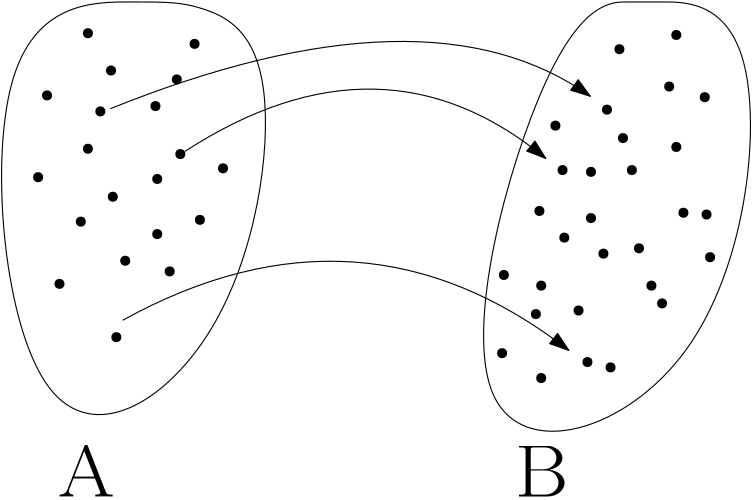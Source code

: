 <?xml version="1.0"?>
<!DOCTYPE ipe SYSTEM "ipe.dtd">
<ipe version="70218" creator="Ipe 7.2.23">
<info created="D:20210214213706" modified="D:20210214213707"/>
<ipestyle name="basic">
<symbol name="arrow/arc(spx)">
<path stroke="sym-stroke" fill="sym-stroke" pen="sym-pen">
0 0 m
-1 0.333 l
-1 -0.333 l
h
</path>
</symbol>
<symbol name="arrow/farc(spx)">
<path stroke="sym-stroke" fill="white" pen="sym-pen">
0 0 m
-1 0.333 l
-1 -0.333 l
h
</path>
</symbol>
<symbol name="arrow/ptarc(spx)">
<path stroke="sym-stroke" fill="sym-stroke" pen="sym-pen">
0 0 m
-1 0.333 l
-0.8 0 l
-1 -0.333 l
h
</path>
</symbol>
<symbol name="arrow/fptarc(spx)">
<path stroke="sym-stroke" fill="white" pen="sym-pen">
0 0 m
-1 0.333 l
-0.8 0 l
-1 -0.333 l
h
</path>
</symbol>
<symbol name="mark/circle(sx)" transformations="translations">
<path fill="sym-stroke">
0.6 0 0 0.6 0 0 e
0.4 0 0 0.4 0 0 e
</path>
</symbol>
<symbol name="mark/disk(sx)" transformations="translations">
<path fill="sym-stroke">
0.6 0 0 0.6 0 0 e
</path>
</symbol>
<symbol name="mark/fdisk(sfx)" transformations="translations">
<group>
<path fill="sym-fill">
0.5 0 0 0.5 0 0 e
</path>
<path fill="sym-stroke" fillrule="eofill">
0.6 0 0 0.6 0 0 e
0.4 0 0 0.4 0 0 e
</path>
</group>
</symbol>
<symbol name="mark/box(sx)" transformations="translations">
<path fill="sym-stroke" fillrule="eofill">
-0.6 -0.6 m
0.6 -0.6 l
0.6 0.6 l
-0.6 0.6 l
h
-0.4 -0.4 m
0.4 -0.4 l
0.4 0.4 l
-0.4 0.4 l
h
</path>
</symbol>
<symbol name="mark/square(sx)" transformations="translations">
<path fill="sym-stroke">
-0.6 -0.6 m
0.6 -0.6 l
0.6 0.6 l
-0.6 0.6 l
h
</path>
</symbol>
<symbol name="mark/fsquare(sfx)" transformations="translations">
<group>
<path fill="sym-fill">
-0.5 -0.5 m
0.5 -0.5 l
0.5 0.5 l
-0.5 0.5 l
h
</path>
<path fill="sym-stroke" fillrule="eofill">
-0.6 -0.6 m
0.6 -0.6 l
0.6 0.6 l
-0.6 0.6 l
h
-0.4 -0.4 m
0.4 -0.4 l
0.4 0.4 l
-0.4 0.4 l
h
</path>
</group>
</symbol>
<symbol name="mark/cross(sx)" transformations="translations">
<group>
<path fill="sym-stroke">
-0.43 -0.57 m
0.57 0.43 l
0.43 0.57 l
-0.57 -0.43 l
h
</path>
<path fill="sym-stroke">
-0.43 0.57 m
0.57 -0.43 l
0.43 -0.57 l
-0.57 0.43 l
h
</path>
</group>
</symbol>
<symbol name="arrow/fnormal(spx)">
<path stroke="sym-stroke" fill="white" pen="sym-pen">
0 0 m
-1 0.333 l
-1 -0.333 l
h
</path>
</symbol>
<symbol name="arrow/pointed(spx)">
<path stroke="sym-stroke" fill="sym-stroke" pen="sym-pen">
0 0 m
-1 0.333 l
-0.8 0 l
-1 -0.333 l
h
</path>
</symbol>
<symbol name="arrow/fpointed(spx)">
<path stroke="sym-stroke" fill="white" pen="sym-pen">
0 0 m
-1 0.333 l
-0.8 0 l
-1 -0.333 l
h
</path>
</symbol>
<symbol name="arrow/linear(spx)">
<path stroke="sym-stroke" pen="sym-pen">
-1 0.333 m
0 0 l
-1 -0.333 l
</path>
</symbol>
<symbol name="arrow/fdouble(spx)">
<path stroke="sym-stroke" fill="white" pen="sym-pen">
0 0 m
-1 0.333 l
-1 -0.333 l
h
-1 0 m
-2 0.333 l
-2 -0.333 l
h
</path>
</symbol>
<symbol name="arrow/double(spx)">
<path stroke="sym-stroke" fill="sym-stroke" pen="sym-pen">
0 0 m
-1 0.333 l
-1 -0.333 l
h
-1 0 m
-2 0.333 l
-2 -0.333 l
h
</path>
</symbol>
<symbol name="arrow/mid-normal(spx)">
<path stroke="sym-stroke" fill="sym-stroke" pen="sym-pen">
0.5 0 m
-0.5 0.333 l
-0.5 -0.333 l
h
</path>
</symbol>
<symbol name="arrow/mid-fnormal(spx)">
<path stroke="sym-stroke" fill="white" pen="sym-pen">
0.5 0 m
-0.5 0.333 l
-0.5 -0.333 l
h
</path>
</symbol>
<symbol name="arrow/mid-pointed(spx)">
<path stroke="sym-stroke" fill="sym-stroke" pen="sym-pen">
0.5 0 m
-0.5 0.333 l
-0.3 0 l
-0.5 -0.333 l
h
</path>
</symbol>
<symbol name="arrow/mid-fpointed(spx)">
<path stroke="sym-stroke" fill="white" pen="sym-pen">
0.5 0 m
-0.5 0.333 l
-0.3 0 l
-0.5 -0.333 l
h
</path>
</symbol>
<symbol name="arrow/mid-double(spx)">
<path stroke="sym-stroke" fill="sym-stroke" pen="sym-pen">
1 0 m
0 0.333 l
0 -0.333 l
h
0 0 m
-1 0.333 l
-1 -0.333 l
h
</path>
</symbol>
<symbol name="arrow/mid-fdouble(spx)">
<path stroke="sym-stroke" fill="white" pen="sym-pen">
1 0 m
0 0.333 l
0 -0.333 l
h
0 0 m
-1 0.333 l
-1 -0.333 l
h
</path>
</symbol>
<anglesize name="22.5 deg" value="22.5"/>
<anglesize name="30 deg" value="30"/>
<anglesize name="45 deg" value="45"/>
<anglesize name="60 deg" value="60"/>
<anglesize name="90 deg" value="90"/>
<arrowsize name="large" value="10"/>
<arrowsize name="small" value="5"/>
<arrowsize name="tiny" value="3"/>
<color name="blue" value="0 0 1"/>
<color name="brown" value="0.647 0.165 0.165"/>
<color name="darkblue" value="0 0 0.545"/>
<color name="darkcyan" value="0 0.545 0.545"/>
<color name="darkgray" value="0.663"/>
<color name="darkgreen" value="0 0.392 0"/>
<color name="darkmagenta" value="0.545 0 0.545"/>
<color name="darkorange" value="1 0.549 0"/>
<color name="darkred" value="0.545 0 0"/>
<color name="gold" value="1 0.843 0"/>
<color name="gray" value="0.745"/>
<color name="green" value="0 1 0"/>
<color name="lightblue" value="0.678 0.847 0.902"/>
<color name="lightcyan" value="0.878 1 1"/>
<color name="lightgray" value="0.827"/>
<color name="lightgreen" value="0.565 0.933 0.565"/>
<color name="lightyellow" value="1 1 0.878"/>
<color name="navy" value="0 0 0.502"/>
<color name="orange" value="1 0.647 0"/>
<color name="pink" value="1 0.753 0.796"/>
<color name="purple" value="0.627 0.125 0.941"/>
<color name="red" value="1 0 0"/>
<color name="seagreen" value="0.18 0.545 0.341"/>
<color name="turquoise" value="0.251 0.878 0.816"/>
<color name="violet" value="0.933 0.51 0.933"/>
<color name="yellow" value="1 1 0"/>
<dashstyle name="dash dot dotted" value="[4 2 1 2 1 2] 0"/>
<dashstyle name="dash dotted" value="[4 2 1 2] 0"/>
<dashstyle name="dashed" value="[4] 0"/>
<dashstyle name="dotted" value="[1 3] 0"/>
<gridsize name="10 pts (~3.5 mm)" value="10"/>
<gridsize name="14 pts (~5 mm)" value="14"/>
<gridsize name="16 pts (~6 mm)" value="16"/>
<gridsize name="20 pts (~7 mm)" value="20"/>
<gridsize name="28 pts (~10 mm)" value="28"/>
<gridsize name="32 pts (~12 mm)" value="32"/>
<gridsize name="4 pts" value="4"/>
<gridsize name="56 pts (~20 mm)" value="56"/>
<gridsize name="8 pts (~3 mm)" value="8"/>
<opacity name="10%" value="0.1"/>
<opacity name="30%" value="0.3"/>
<opacity name="50%" value="0.5"/>
<opacity name="75%" value="0.75"/>
<pen name="fat" value="1.2"/>
<pen name="heavier" value="0.8"/>
<pen name="ultrafat" value="2"/>
<symbolsize name="large" value="5"/>
<symbolsize name="small" value="2"/>
<symbolsize name="tiny" value="1.1"/>
<textsize name="Huge" value="\Huge"/>
<textsize name="LARGE" value="\LARGE"/>
<textsize name="Large" value="\Large"/>
<textsize name="footnote" value="\footnotesize"/>
<textsize name="huge" value="\huge"/>
<textsize name="large" value="\large"/>
<textsize name="small" value="\small"/>
<textsize name="tiny" value="\tiny"/>
<textstyle name="center" begin="\begin{center}" end="\end{center}"/>
<textstyle name="item" begin="\begin{itemize}\item{}" end="\end{itemize}"/>
<textstyle name="itemize" begin="\begin{itemize}" end="\end{itemize}"/>
<tiling name="falling" angle="-60" step="4" width="1"/>
<tiling name="rising" angle="30" step="4" width="1"/>
</ipestyle>
<page>
<layer name="alpha"/>
<view layers="alpha" active="alpha"/>
<path layer="alpha" stroke="black">
80 736
96 560
176 608
192 720
160 736
144 736 u
</path>
<path stroke="black">
288 736
240 560
352 592
368 736
320 736
320 736 u
</path>
<use name="mark/disk(sx)" pos="125.218 696.592" size="normal" stroke="black"/>
<use name="mark/disk(sx)" pos="152.736 708.111" size="normal" stroke="black"/>
<use name="mark/disk(sx)" pos="145.696 672.273" size="normal" stroke="black"/>
<use name="mark/disk(sx)" pos="110.499 634.516" size="normal" stroke="black"/>
<use name="mark/disk(sx)" pos="130.977 615.317" size="normal" stroke="black"/>
<use name="mark/disk(sx)" pos="150.176 638.995" size="normal" stroke="black"/>
<use name="mark/disk(sx)" pos="118.178 656.914" size="normal" stroke="black"/>
<use name="mark/disk(sx)" pos="154.016 681.233" size="normal" stroke="black"/>
<use name="mark/disk(sx)" pos="161.055 657.554" size="normal" stroke="black"/>
<use name="mark/disk(sx)" pos="120.738 683.152" size="normal" stroke="black"/>
<use name="mark/disk(sx)" pos="120.738 724.75" size="normal" stroke="black"/>
<use name="mark/disk(sx)" pos="102.819 672.913" size="normal" stroke="black"/>
<use name="mark/disk(sx)" pos="129.697 665.874" size="normal" stroke="black"/>
<use name="mark/disk(sx)" pos="134.177 642.835" size="normal" stroke="black"/>
<use name="mark/disk(sx)" pos="145.696 652.434" size="normal" stroke="black"/>
<use name="mark/disk(sx)" pos="145.056 698.511" size="normal" stroke="black"/>
<use name="mark/disk(sx)" pos="129.057 711.311" size="normal" stroke="black"/>
<use name="mark/disk(sx)" pos="106.019 702.351" size="normal" stroke="black"/>
<use name="mark/disk(sx)" pos="159.135 720.91" size="normal" stroke="black"/>
<use name="mark/disk(sx)" pos="169.375 676.113" size="normal" stroke="black"/>
<use name="mark/disk(sx)" pos="307.605 697.232" size="normal" stroke="black"/>
<use name="mark/disk(sx)" pos="342.803 701.711" size="normal" stroke="black"/>
<use name="mark/disk(sx)" pos="335.124 660.114" size="normal" stroke="black"/>
<use name="mark/disk(sx)" pos="297.366 624.916" size="normal" stroke="black"/>
<use name="mark/disk(sx)" pos="269.848 609.557" size="normal" stroke="black"/>
<use name="mark/disk(sx)" pos="300.566 606.358" size="normal" stroke="black"/>
<use name="mark/disk(sx)" pos="323.604 633.876" size="normal" stroke="black"/>
<use name="mark/disk(sx)" pos="270.488 637.715" size="normal" stroke="black"/>
<use name="mark/disk(sx)" pos="301.846 658.194" size="normal" stroke="black"/>
<use name="mark/disk(sx)" pos="313.365 686.992" size="normal" stroke="black"/>
<use name="mark/disk(sx)" pos="291.606 675.473" size="normal" stroke="black"/>
<use name="mark/disk(sx)" pos="283.927 633.876" size="normal" stroke="black"/>
<use name="mark/disk(sx)" pos="306.325 645.395" size="normal" stroke="black"/>
<use name="mark/disk(sx)" pos="316.565 675.473" size="normal" stroke="black"/>
<use name="mark/disk(sx)" pos="283.287 660.754" size="normal" stroke="black"/>
<use name="mark/disk(sx)" pos="301.846 674.833" size="normal" stroke="black"/>
<use name="mark/disk(sx)" pos="332.564 683.792" size="normal" stroke="black"/>
<use name="mark/disk(sx)" pos="343.443 659.474" size="normal" stroke="black"/>
<use name="mark/disk(sx)" pos="327.444 627.476" size="normal" stroke="black"/>
<use name="mark/disk(sx)" pos="330.004 705.551" size="normal" stroke="black"/>
<use name="mark/disk(sx)" pos="312.085 718.99" size="normal" stroke="black"/>
<use name="mark/disk(sx)" pos="332.564 724.11" size="normal" stroke="black"/>
<use name="mark/disk(sx)" pos="289.047 691.472" size="normal" stroke="black"/>
<use name="mark/disk(sx)" pos="308.885 604.438" size="normal" stroke="black"/>
<use name="mark/disk(sx)" pos="283.927 600.598" size="normal" stroke="black"/>
<use name="mark/disk(sx)" pos="282.007 623.636" size="normal" stroke="black"/>
<use name="mark/disk(sx)" pos="292.246 651.155" size="normal" stroke="black"/>
<use name="mark/disk(sx)" pos="319.125 647.315" size="normal" stroke="black"/>
<use name="mark/disk(sx)" pos="344.723 644.115" size="normal" stroke="black"/>
<text matrix="1.19191 0 0 1.08072 -34.7643 -60.7163" pos="121.378 572.44" stroke="black" type="label" width="17.185" height="16.934" depth="0" valign="baseline" size="Huge">A</text>
<text matrix="1.00146 0 0 0.946719 0.553396 18.8381" pos="129.125 579.099" stroke="black" type="label" width="0" height="0" depth="0" valign="baseline" size="Huge"></text>
<text matrix="-0.787314 0 0 0.574949 397.779 234.13" pos="129.125 579.099" stroke="black" type="label" width="0" height="0" depth="0" valign="baseline" size="LARGE"></text>
<text matrix="1.19191 0 0 1.08072 129.705 -60.7152" pos="121.378 572.44" stroke="black" type="label" width="16.219" height="16.934" depth="0" valign="baseline" size="Huge">B</text>
<path stroke="black" arrow="normal/normal">
155.675 682.208 m
226.711 728.285
285.587 679.649 c
</path>
<path stroke="black" arrow="normal/normal">
128.797 697.567 m
243.35 743.644
301.586 702.047 c
</path>
<path stroke="black" arrow="normal/normal">
133.277 621.412 m
219.031 668.769
293.906 610.533 c
</path>
</page>
</ipe>
